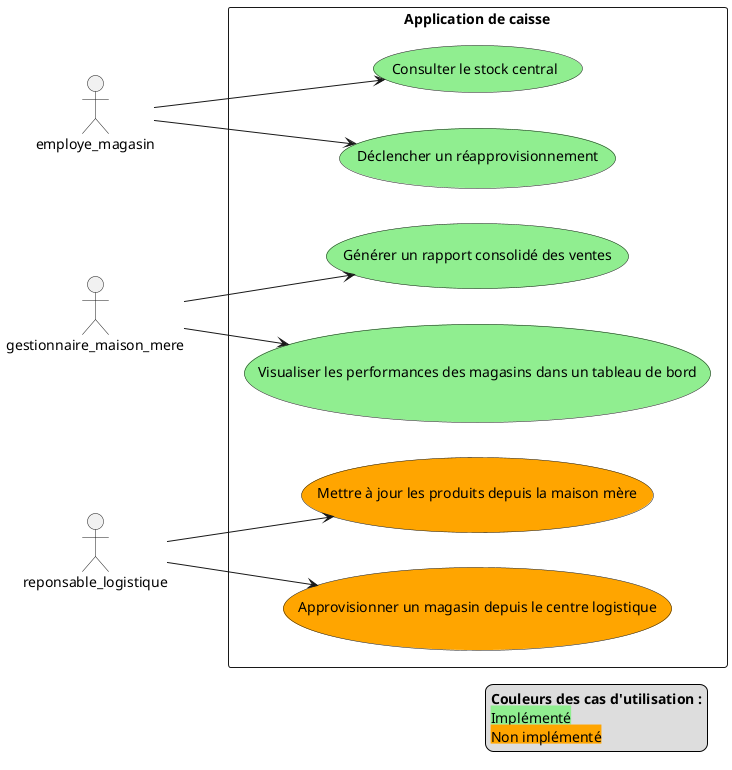 @startuml

left to right direction

actor employe_magasin as e
actor gestionnaire_maison_mere  as g
actor reponsable_logistique as r

rectangle "Application de caisse" {
  usecase "Générer un rapport consolidé des ventes" as UC1 #LightGreen
  usecase "Consulter le stock central" as UC2a #LightGreen
  usecase "Déclencher un réapprovisionnement" as UC2b #LightGreen
  usecase "Visualiser les performances des magasins dans un tableau de bord" as UC3 #LightGreen
  usecase "Mettre à jour les produits depuis la maison mère" as UC4 #Orange
  usecase "Approvisionner un magasin depuis le centre logistique" as UC6 #Orange
}

g --> UC1
e --> UC2a
e --> UC2b
g --> UC3
r --> UC4
r --> UC6

legend right
  <b>Couleurs des cas d'utilisation :</b>
  <back:LightGreen>Implémenté</back>
  <back:Orange>Non implémenté</back>
endlegend

@enduml
